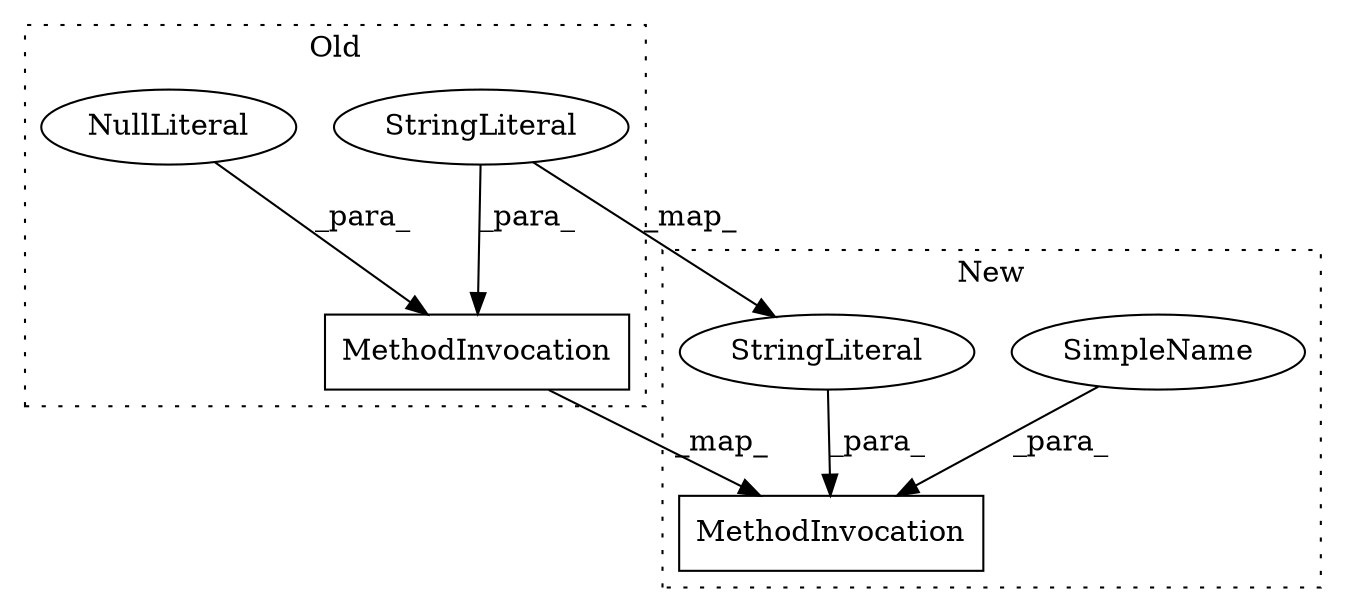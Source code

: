 digraph G {
subgraph cluster0 {
2 [label="MethodInvocation" a="32" s="2958,3020" l="5,1" shape="box"];
3 [label="NullLiteral" a="33" s="3016" l="4" shape="ellipse"];
6 [label="StringLiteral" a="45" s="2994" l="20" shape="ellipse"];
label = "Old";
style="dotted";
}
subgraph cluster1 {
1 [label="MethodInvocation" a="32" s="3006,3063" l="5,1" shape="box"];
4 [label="SimpleName" a="42" s="3059" l="4" shape="ellipse"];
5 [label="StringLiteral" a="45" s="3042" l="15" shape="ellipse"];
label = "New";
style="dotted";
}
2 -> 1 [label="_map_"];
3 -> 2 [label="_para_"];
4 -> 1 [label="_para_"];
5 -> 1 [label="_para_"];
6 -> 5 [label="_map_"];
6 -> 2 [label="_para_"];
}